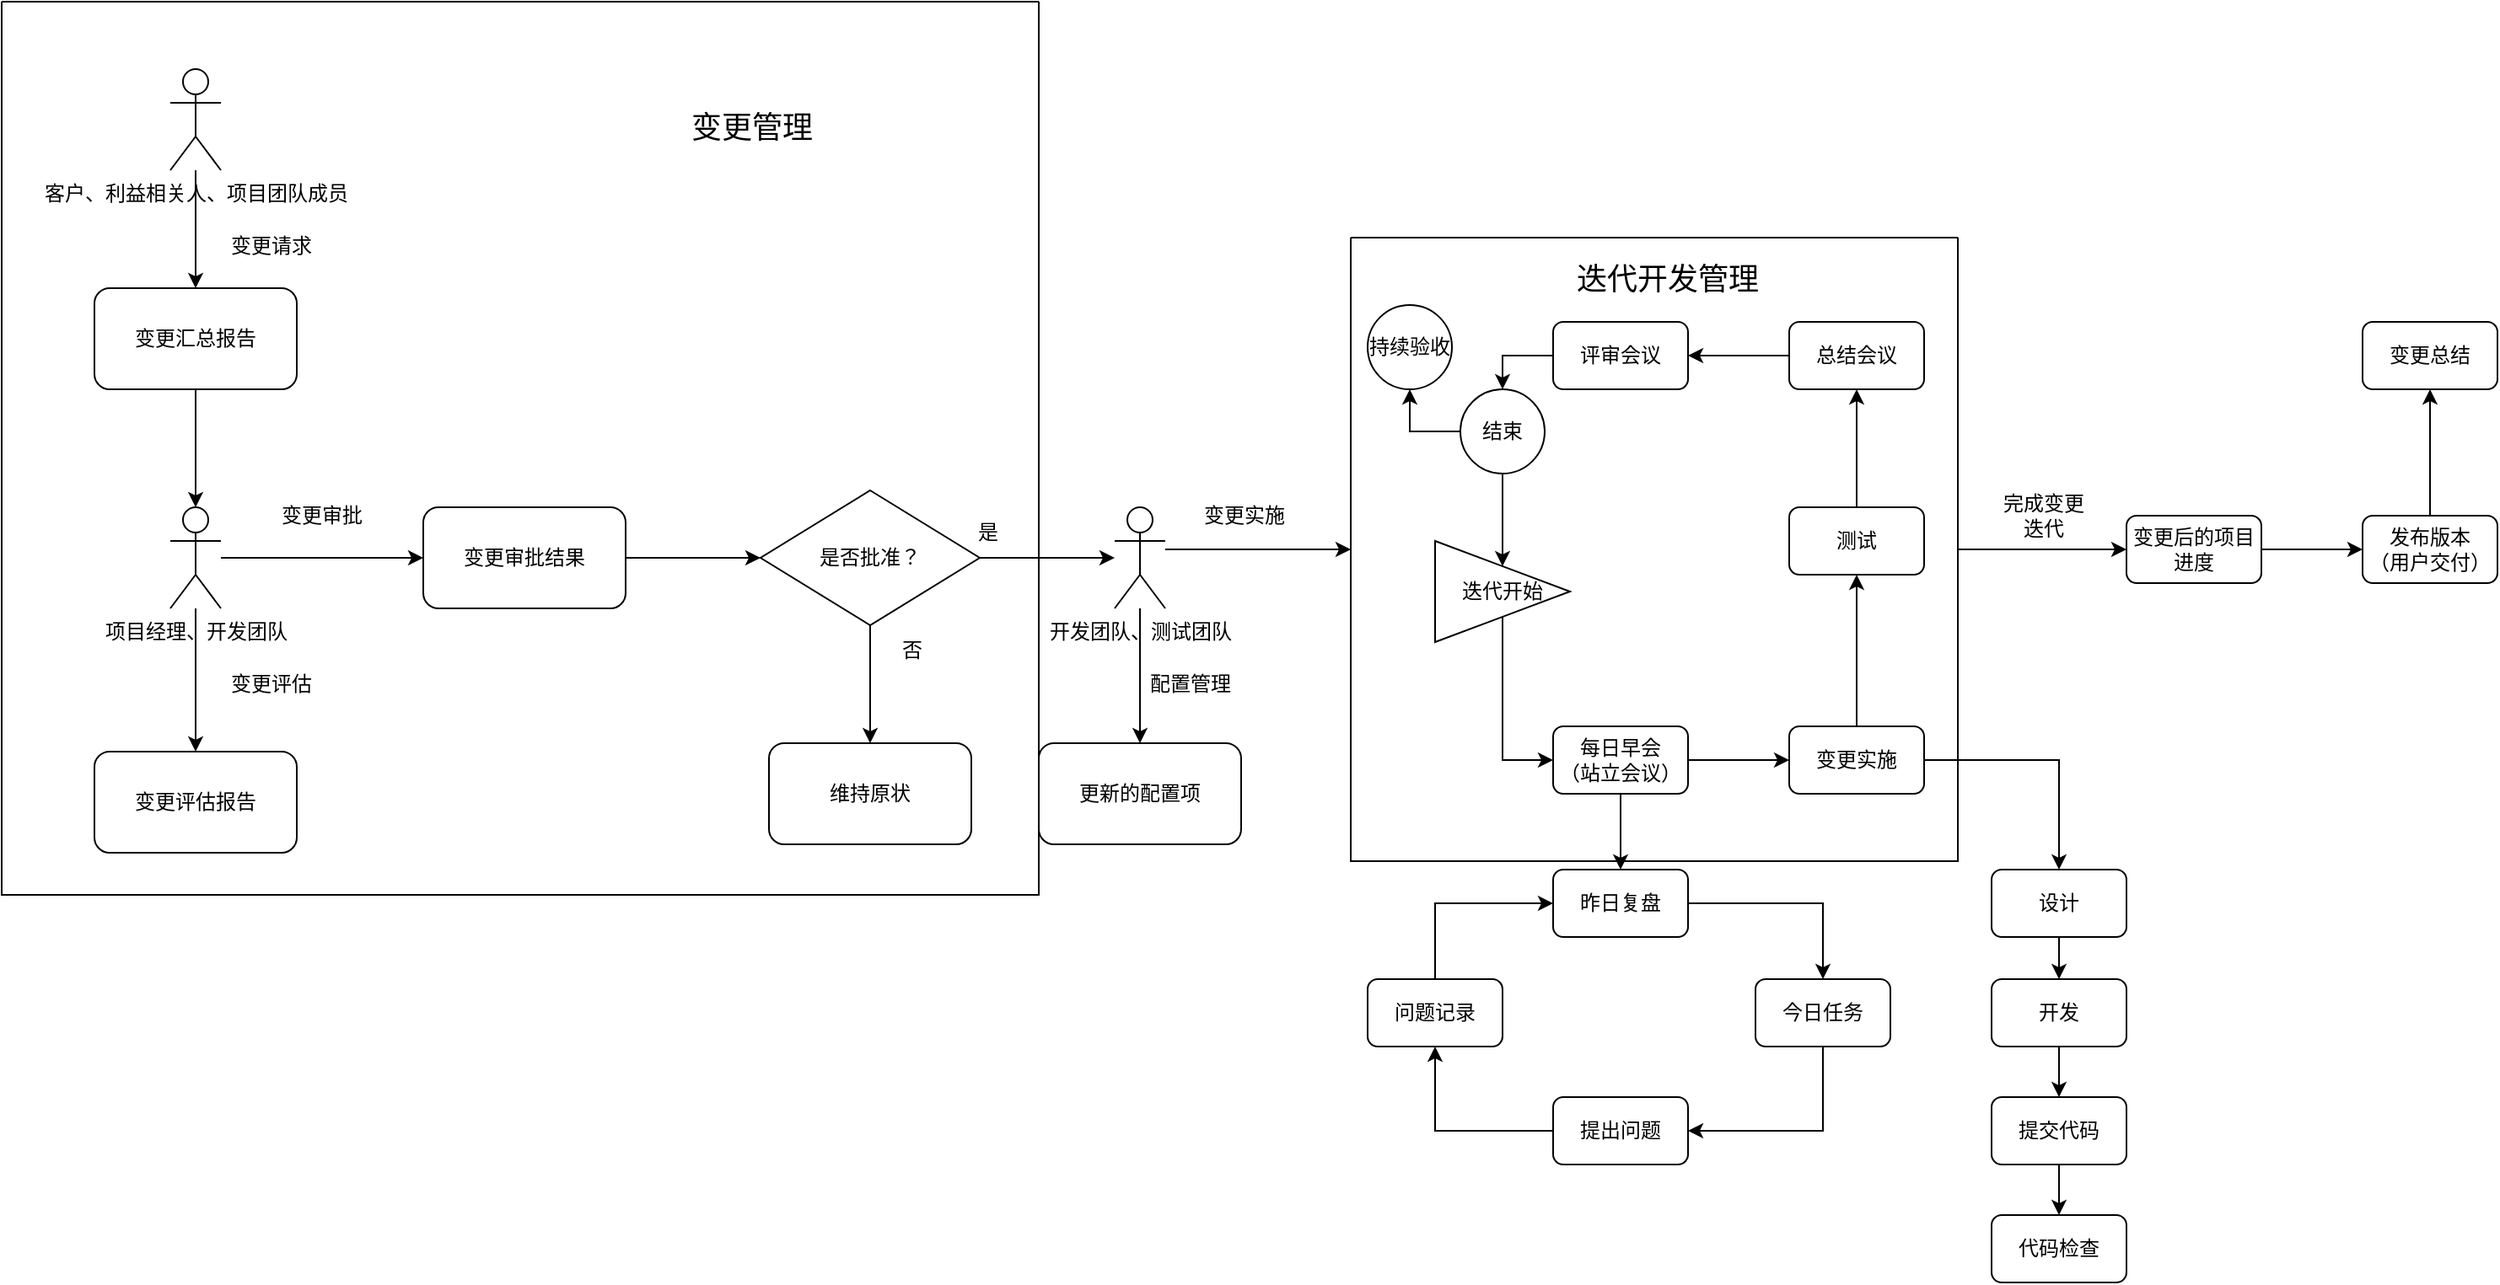 <mxfile version="20.6.2" type="device"><diagram id="OCLZa3RbdGmKMOxoIMAp" name="第 1 页"><mxGraphModel dx="1826" dy="896" grid="1" gridSize="10" guides="1" tooltips="1" connect="1" arrows="1" fold="1" page="1" pageScale="1" pageWidth="827" pageHeight="1169" math="0" shadow="0"><root><mxCell id="0"/><mxCell id="1" parent="0"/><mxCell id="fQ48hu80T71xV0lJ7l1F-4" style="edgeStyle=orthogonalEdgeStyle;rounded=0;orthogonalLoop=1;jettySize=auto;html=1;" edge="1" parent="1" source="fQ48hu80T71xV0lJ7l1F-1" target="fQ48hu80T71xV0lJ7l1F-3"><mxGeometry relative="1" as="geometry"/></mxCell><mxCell id="fQ48hu80T71xV0lJ7l1F-1" value="客户、利益相关人、项目团队成员" style="shape=umlActor;verticalLabelPosition=bottom;verticalAlign=top;html=1;" vertex="1" parent="1"><mxGeometry x="160" y="180" width="30" height="60" as="geometry"/></mxCell><mxCell id="fQ48hu80T71xV0lJ7l1F-8" style="edgeStyle=orthogonalEdgeStyle;rounded=0;orthogonalLoop=1;jettySize=auto;html=1;entryX=0.5;entryY=0;entryDx=0;entryDy=0;entryPerimeter=0;" edge="1" parent="1" source="fQ48hu80T71xV0lJ7l1F-3" target="fQ48hu80T71xV0lJ7l1F-5"><mxGeometry relative="1" as="geometry"/></mxCell><mxCell id="fQ48hu80T71xV0lJ7l1F-3" value="变更汇总报告" style="rounded=1;whiteSpace=wrap;html=1;" vertex="1" parent="1"><mxGeometry x="115" y="310" width="120" height="60" as="geometry"/></mxCell><mxCell id="fQ48hu80T71xV0lJ7l1F-12" style="edgeStyle=orthogonalEdgeStyle;rounded=0;orthogonalLoop=1;jettySize=auto;html=1;" edge="1" parent="1" source="fQ48hu80T71xV0lJ7l1F-5" target="fQ48hu80T71xV0lJ7l1F-11"><mxGeometry relative="1" as="geometry"/></mxCell><mxCell id="fQ48hu80T71xV0lJ7l1F-15" style="edgeStyle=orthogonalEdgeStyle;rounded=0;orthogonalLoop=1;jettySize=auto;html=1;entryX=0;entryY=0.5;entryDx=0;entryDy=0;" edge="1" parent="1" source="fQ48hu80T71xV0lJ7l1F-5" target="fQ48hu80T71xV0lJ7l1F-13"><mxGeometry relative="1" as="geometry"/></mxCell><mxCell id="fQ48hu80T71xV0lJ7l1F-5" value="项目经理、开发团队" style="shape=umlActor;verticalLabelPosition=bottom;verticalAlign=top;html=1;" vertex="1" parent="1"><mxGeometry x="160" y="440" width="30" height="60" as="geometry"/></mxCell><mxCell id="fQ48hu80T71xV0lJ7l1F-9" value="变更请求" style="text;html=1;strokeColor=none;fillColor=none;align=center;verticalAlign=middle;whiteSpace=wrap;rounded=0;" vertex="1" parent="1"><mxGeometry x="190" y="270" width="60" height="30" as="geometry"/></mxCell><mxCell id="fQ48hu80T71xV0lJ7l1F-10" value="变更评估" style="text;html=1;strokeColor=none;fillColor=none;align=center;verticalAlign=middle;whiteSpace=wrap;rounded=0;" vertex="1" parent="1"><mxGeometry x="190" y="530" width="60" height="30" as="geometry"/></mxCell><mxCell id="fQ48hu80T71xV0lJ7l1F-11" value="变更评估报告" style="rounded=1;whiteSpace=wrap;html=1;" vertex="1" parent="1"><mxGeometry x="115" y="585" width="120" height="60" as="geometry"/></mxCell><mxCell id="fQ48hu80T71xV0lJ7l1F-23" style="edgeStyle=orthogonalEdgeStyle;rounded=0;orthogonalLoop=1;jettySize=auto;html=1;entryX=0;entryY=0.5;entryDx=0;entryDy=0;" edge="1" parent="1" source="fQ48hu80T71xV0lJ7l1F-13" target="fQ48hu80T71xV0lJ7l1F-22"><mxGeometry relative="1" as="geometry"/></mxCell><mxCell id="fQ48hu80T71xV0lJ7l1F-13" value="变更审批结果" style="rounded=1;whiteSpace=wrap;html=1;" vertex="1" parent="1"><mxGeometry x="310" y="440" width="120" height="60" as="geometry"/></mxCell><mxCell id="fQ48hu80T71xV0lJ7l1F-16" value="变更审批" style="text;html=1;strokeColor=none;fillColor=none;align=center;verticalAlign=middle;whiteSpace=wrap;rounded=0;" vertex="1" parent="1"><mxGeometry x="220" y="430" width="60" height="30" as="geometry"/></mxCell><mxCell id="fQ48hu80T71xV0lJ7l1F-18" value="" style="swimlane;startSize=0;" vertex="1" parent="1"><mxGeometry x="60" y="140" width="615" height="530" as="geometry"/></mxCell><mxCell id="fQ48hu80T71xV0lJ7l1F-24" value="是" style="text;html=1;strokeColor=none;fillColor=none;align=center;verticalAlign=middle;whiteSpace=wrap;rounded=0;" vertex="1" parent="fQ48hu80T71xV0lJ7l1F-18"><mxGeometry x="555" y="300" width="60" height="30" as="geometry"/></mxCell><mxCell id="fQ48hu80T71xV0lJ7l1F-28" value="否" style="text;html=1;strokeColor=none;fillColor=none;align=center;verticalAlign=middle;whiteSpace=wrap;rounded=0;" vertex="1" parent="fQ48hu80T71xV0lJ7l1F-18"><mxGeometry x="510" y="370" width="60" height="30" as="geometry"/></mxCell><mxCell id="fQ48hu80T71xV0lJ7l1F-90" value="&lt;font style=&quot;font-size: 18px;&quot;&gt;变更管理&lt;/font&gt;" style="text;html=1;strokeColor=none;fillColor=none;align=center;verticalAlign=middle;whiteSpace=wrap;rounded=0;" vertex="1" parent="fQ48hu80T71xV0lJ7l1F-18"><mxGeometry x="400" y="60" width="90" height="30" as="geometry"/></mxCell><mxCell id="fQ48hu80T71xV0lJ7l1F-38" style="edgeStyle=orthogonalEdgeStyle;rounded=0;orthogonalLoop=1;jettySize=auto;html=1;entryX=0.5;entryY=0;entryDx=0;entryDy=0;" edge="1" parent="1" source="fQ48hu80T71xV0lJ7l1F-20" target="fQ48hu80T71xV0lJ7l1F-36"><mxGeometry relative="1" as="geometry"/></mxCell><mxCell id="fQ48hu80T71xV0lJ7l1F-20" value="开发团队、测试团队" style="shape=umlActor;verticalLabelPosition=bottom;verticalAlign=top;html=1;" vertex="1" parent="1"><mxGeometry x="720" y="440" width="30" height="60" as="geometry"/></mxCell><mxCell id="fQ48hu80T71xV0lJ7l1F-25" style="edgeStyle=orthogonalEdgeStyle;rounded=0;orthogonalLoop=1;jettySize=auto;html=1;" edge="1" parent="1" source="fQ48hu80T71xV0lJ7l1F-22" target="fQ48hu80T71xV0lJ7l1F-20"><mxGeometry relative="1" as="geometry"/></mxCell><mxCell id="fQ48hu80T71xV0lJ7l1F-27" style="edgeStyle=orthogonalEdgeStyle;rounded=0;orthogonalLoop=1;jettySize=auto;html=1;entryX=0.5;entryY=0;entryDx=0;entryDy=0;" edge="1" parent="1" source="fQ48hu80T71xV0lJ7l1F-22" target="fQ48hu80T71xV0lJ7l1F-26"><mxGeometry relative="1" as="geometry"/></mxCell><mxCell id="fQ48hu80T71xV0lJ7l1F-22" value="是否批准？" style="rhombus;whiteSpace=wrap;html=1;" vertex="1" parent="1"><mxGeometry x="510" y="430" width="130" height="80" as="geometry"/></mxCell><mxCell id="fQ48hu80T71xV0lJ7l1F-26" value="维持原状" style="rounded=1;whiteSpace=wrap;html=1;" vertex="1" parent="1"><mxGeometry x="515" y="580" width="120" height="60" as="geometry"/></mxCell><mxCell id="fQ48hu80T71xV0lJ7l1F-31" value="变更实施" style="text;html=1;strokeColor=none;fillColor=none;align=center;verticalAlign=middle;whiteSpace=wrap;rounded=0;" vertex="1" parent="1"><mxGeometry x="767" y="430" width="60" height="30" as="geometry"/></mxCell><mxCell id="fQ48hu80T71xV0lJ7l1F-36" value="更新的配置项" style="rounded=1;whiteSpace=wrap;html=1;" vertex="1" parent="1"><mxGeometry x="675" y="580" width="120" height="60" as="geometry"/></mxCell><mxCell id="fQ48hu80T71xV0lJ7l1F-37" value="配置管理" style="text;html=1;strokeColor=none;fillColor=none;align=center;verticalAlign=middle;whiteSpace=wrap;rounded=0;" vertex="1" parent="1"><mxGeometry x="735" y="530" width="60" height="30" as="geometry"/></mxCell><mxCell id="fQ48hu80T71xV0lJ7l1F-39" style="edgeStyle=orthogonalEdgeStyle;rounded=0;orthogonalLoop=1;jettySize=auto;html=1;entryX=0;entryY=0.5;entryDx=0;entryDy=0;" edge="1" parent="1" source="fQ48hu80T71xV0lJ7l1F-40" target="fQ48hu80T71xV0lJ7l1F-43"><mxGeometry relative="1" as="geometry"/></mxCell><mxCell id="fQ48hu80T71xV0lJ7l1F-40" value="迭代开始" style="triangle;whiteSpace=wrap;html=1;" vertex="1" parent="1"><mxGeometry x="910" y="460" width="80" height="60" as="geometry"/></mxCell><mxCell id="fQ48hu80T71xV0lJ7l1F-41" style="edgeStyle=orthogonalEdgeStyle;rounded=0;orthogonalLoop=1;jettySize=auto;html=1;entryX=0;entryY=0.5;entryDx=0;entryDy=0;" edge="1" parent="1" source="fQ48hu80T71xV0lJ7l1F-43" target="fQ48hu80T71xV0lJ7l1F-46"><mxGeometry relative="1" as="geometry"/></mxCell><mxCell id="fQ48hu80T71xV0lJ7l1F-42" style="edgeStyle=orthogonalEdgeStyle;rounded=0;orthogonalLoop=1;jettySize=auto;html=1;entryX=0.5;entryY=0;entryDx=0;entryDy=0;" edge="1" parent="1" source="fQ48hu80T71xV0lJ7l1F-43" target="fQ48hu80T71xV0lJ7l1F-58"><mxGeometry relative="1" as="geometry"/></mxCell><mxCell id="fQ48hu80T71xV0lJ7l1F-43" value="每日早会&lt;br&gt;（站立会议）" style="rounded=1;whiteSpace=wrap;html=1;" vertex="1" parent="1"><mxGeometry x="980" y="570" width="80" height="40" as="geometry"/></mxCell><mxCell id="fQ48hu80T71xV0lJ7l1F-44" style="edgeStyle=orthogonalEdgeStyle;rounded=0;orthogonalLoop=1;jettySize=auto;html=1;" edge="1" parent="1" source="fQ48hu80T71xV0lJ7l1F-46" target="fQ48hu80T71xV0lJ7l1F-48"><mxGeometry relative="1" as="geometry"/></mxCell><mxCell id="fQ48hu80T71xV0lJ7l1F-45" style="edgeStyle=orthogonalEdgeStyle;rounded=0;orthogonalLoop=1;jettySize=auto;html=1;" edge="1" parent="1" source="fQ48hu80T71xV0lJ7l1F-46" target="fQ48hu80T71xV0lJ7l1F-66"><mxGeometry relative="1" as="geometry"/></mxCell><mxCell id="fQ48hu80T71xV0lJ7l1F-46" value="变更实施" style="rounded=1;whiteSpace=wrap;html=1;" vertex="1" parent="1"><mxGeometry x="1120" y="570" width="80" height="40" as="geometry"/></mxCell><mxCell id="fQ48hu80T71xV0lJ7l1F-47" style="edgeStyle=orthogonalEdgeStyle;rounded=0;orthogonalLoop=1;jettySize=auto;html=1;entryX=0.5;entryY=1;entryDx=0;entryDy=0;" edge="1" parent="1" source="fQ48hu80T71xV0lJ7l1F-48" target="fQ48hu80T71xV0lJ7l1F-50"><mxGeometry relative="1" as="geometry"/></mxCell><mxCell id="fQ48hu80T71xV0lJ7l1F-48" value="测试" style="rounded=1;whiteSpace=wrap;html=1;" vertex="1" parent="1"><mxGeometry x="1120" y="440" width="80" height="40" as="geometry"/></mxCell><mxCell id="fQ48hu80T71xV0lJ7l1F-49" style="edgeStyle=orthogonalEdgeStyle;rounded=0;orthogonalLoop=1;jettySize=auto;html=1;entryX=1;entryY=0.5;entryDx=0;entryDy=0;" edge="1" parent="1" source="fQ48hu80T71xV0lJ7l1F-50" target="fQ48hu80T71xV0lJ7l1F-52"><mxGeometry relative="1" as="geometry"/></mxCell><mxCell id="fQ48hu80T71xV0lJ7l1F-50" value="总结会议" style="rounded=1;whiteSpace=wrap;html=1;" vertex="1" parent="1"><mxGeometry x="1120" y="330" width="80" height="40" as="geometry"/></mxCell><mxCell id="fQ48hu80T71xV0lJ7l1F-51" style="edgeStyle=orthogonalEdgeStyle;rounded=0;orthogonalLoop=1;jettySize=auto;html=1;entryX=0.5;entryY=0;entryDx=0;entryDy=0;" edge="1" parent="1" source="fQ48hu80T71xV0lJ7l1F-52" target="fQ48hu80T71xV0lJ7l1F-55"><mxGeometry relative="1" as="geometry"/></mxCell><mxCell id="fQ48hu80T71xV0lJ7l1F-52" value="评审会议" style="rounded=1;whiteSpace=wrap;html=1;" vertex="1" parent="1"><mxGeometry x="980" y="330" width="80" height="40" as="geometry"/></mxCell><mxCell id="fQ48hu80T71xV0lJ7l1F-53" style="edgeStyle=orthogonalEdgeStyle;rounded=0;orthogonalLoop=1;jettySize=auto;html=1;entryX=0.5;entryY=0;entryDx=0;entryDy=0;" edge="1" parent="1" source="fQ48hu80T71xV0lJ7l1F-55" target="fQ48hu80T71xV0lJ7l1F-40"><mxGeometry relative="1" as="geometry"/></mxCell><mxCell id="fQ48hu80T71xV0lJ7l1F-54" style="edgeStyle=orthogonalEdgeStyle;rounded=0;orthogonalLoop=1;jettySize=auto;html=1;entryX=0.5;entryY=1;entryDx=0;entryDy=0;" edge="1" parent="1" source="fQ48hu80T71xV0lJ7l1F-55" target="fQ48hu80T71xV0lJ7l1F-56"><mxGeometry relative="1" as="geometry"/></mxCell><mxCell id="fQ48hu80T71xV0lJ7l1F-55" value="结束" style="ellipse;whiteSpace=wrap;html=1;aspect=fixed;" vertex="1" parent="1"><mxGeometry x="925" y="370" width="50" height="50" as="geometry"/></mxCell><mxCell id="fQ48hu80T71xV0lJ7l1F-56" value="持续验收" style="ellipse;whiteSpace=wrap;html=1;aspect=fixed;" vertex="1" parent="1"><mxGeometry x="870" y="320" width="50" height="50" as="geometry"/></mxCell><mxCell id="fQ48hu80T71xV0lJ7l1F-57" style="edgeStyle=orthogonalEdgeStyle;rounded=0;orthogonalLoop=1;jettySize=auto;html=1;" edge="1" parent="1" source="fQ48hu80T71xV0lJ7l1F-58" target="fQ48hu80T71xV0lJ7l1F-60"><mxGeometry relative="1" as="geometry"/></mxCell><mxCell id="fQ48hu80T71xV0lJ7l1F-58" value="昨日复盘" style="rounded=1;whiteSpace=wrap;html=1;" vertex="1" parent="1"><mxGeometry x="980" y="655" width="80" height="40" as="geometry"/></mxCell><mxCell id="fQ48hu80T71xV0lJ7l1F-59" style="edgeStyle=orthogonalEdgeStyle;rounded=0;orthogonalLoop=1;jettySize=auto;html=1;exitX=0.5;exitY=1;exitDx=0;exitDy=0;entryX=1;entryY=0.5;entryDx=0;entryDy=0;" edge="1" parent="1" source="fQ48hu80T71xV0lJ7l1F-60" target="fQ48hu80T71xV0lJ7l1F-62"><mxGeometry relative="1" as="geometry"/></mxCell><mxCell id="fQ48hu80T71xV0lJ7l1F-60" value="今日任务" style="rounded=1;whiteSpace=wrap;html=1;" vertex="1" parent="1"><mxGeometry x="1100" y="720" width="80" height="40" as="geometry"/></mxCell><mxCell id="fQ48hu80T71xV0lJ7l1F-61" style="edgeStyle=orthogonalEdgeStyle;rounded=0;orthogonalLoop=1;jettySize=auto;html=1;entryX=0.5;entryY=1;entryDx=0;entryDy=0;" edge="1" parent="1" source="fQ48hu80T71xV0lJ7l1F-62" target="fQ48hu80T71xV0lJ7l1F-63"><mxGeometry relative="1" as="geometry"/></mxCell><mxCell id="fQ48hu80T71xV0lJ7l1F-62" value="提出问题" style="rounded=1;whiteSpace=wrap;html=1;" vertex="1" parent="1"><mxGeometry x="980" y="790" width="80" height="40" as="geometry"/></mxCell><mxCell id="fQ48hu80T71xV0lJ7l1F-63" value="问题记录" style="rounded=1;whiteSpace=wrap;html=1;" vertex="1" parent="1"><mxGeometry x="870" y="720" width="80" height="40" as="geometry"/></mxCell><mxCell id="fQ48hu80T71xV0lJ7l1F-64" value="" style="endArrow=classic;html=1;rounded=0;exitX=0.5;exitY=0;exitDx=0;exitDy=0;entryX=0;entryY=0.5;entryDx=0;entryDy=0;" edge="1" parent="1" source="fQ48hu80T71xV0lJ7l1F-63" target="fQ48hu80T71xV0lJ7l1F-58"><mxGeometry width="50" height="50" relative="1" as="geometry"><mxPoint x="885" y="680" as="sourcePoint"/><mxPoint x="935" y="630" as="targetPoint"/><Array as="points"><mxPoint x="910" y="675"/></Array></mxGeometry></mxCell><mxCell id="fQ48hu80T71xV0lJ7l1F-65" style="edgeStyle=orthogonalEdgeStyle;rounded=0;orthogonalLoop=1;jettySize=auto;html=1;entryX=0.5;entryY=0;entryDx=0;entryDy=0;" edge="1" parent="1" source="fQ48hu80T71xV0lJ7l1F-66" target="fQ48hu80T71xV0lJ7l1F-68"><mxGeometry relative="1" as="geometry"/></mxCell><mxCell id="fQ48hu80T71xV0lJ7l1F-66" value="设计" style="rounded=1;whiteSpace=wrap;html=1;" vertex="1" parent="1"><mxGeometry x="1240" y="655" width="80" height="40" as="geometry"/></mxCell><mxCell id="fQ48hu80T71xV0lJ7l1F-67" style="edgeStyle=orthogonalEdgeStyle;rounded=0;orthogonalLoop=1;jettySize=auto;html=1;entryX=0.5;entryY=0;entryDx=0;entryDy=0;" edge="1" parent="1" source="fQ48hu80T71xV0lJ7l1F-68" target="fQ48hu80T71xV0lJ7l1F-70"><mxGeometry relative="1" as="geometry"/></mxCell><mxCell id="fQ48hu80T71xV0lJ7l1F-68" value="开发" style="rounded=1;whiteSpace=wrap;html=1;" vertex="1" parent="1"><mxGeometry x="1240" y="720" width="80" height="40" as="geometry"/></mxCell><mxCell id="fQ48hu80T71xV0lJ7l1F-69" style="edgeStyle=orthogonalEdgeStyle;rounded=0;orthogonalLoop=1;jettySize=auto;html=1;entryX=0.5;entryY=0;entryDx=0;entryDy=0;" edge="1" parent="1" source="fQ48hu80T71xV0lJ7l1F-70" target="fQ48hu80T71xV0lJ7l1F-71"><mxGeometry relative="1" as="geometry"/></mxCell><mxCell id="fQ48hu80T71xV0lJ7l1F-70" value="提交代码" style="rounded=1;whiteSpace=wrap;html=1;" vertex="1" parent="1"><mxGeometry x="1240" y="790" width="80" height="40" as="geometry"/></mxCell><mxCell id="fQ48hu80T71xV0lJ7l1F-71" value="代码检查" style="rounded=1;whiteSpace=wrap;html=1;" vertex="1" parent="1"><mxGeometry x="1240" y="860" width="80" height="40" as="geometry"/></mxCell><mxCell id="fQ48hu80T71xV0lJ7l1F-84" style="edgeStyle=orthogonalEdgeStyle;rounded=0;orthogonalLoop=1;jettySize=auto;html=1;entryX=0;entryY=0.5;entryDx=0;entryDy=0;" edge="1" parent="1" source="fQ48hu80T71xV0lJ7l1F-73" target="fQ48hu80T71xV0lJ7l1F-82"><mxGeometry relative="1" as="geometry"/></mxCell><mxCell id="fQ48hu80T71xV0lJ7l1F-73" value="" style="swimlane;startSize=0;" vertex="1" parent="1"><mxGeometry x="860" y="280" width="360" height="370" as="geometry"/></mxCell><mxCell id="fQ48hu80T71xV0lJ7l1F-74" value="&lt;font style=&quot;font-size: 18px;&quot;&gt;迭代开发管理&lt;/font&gt;" style="text;html=1;strokeColor=none;fillColor=none;align=center;verticalAlign=middle;whiteSpace=wrap;rounded=0;" vertex="1" parent="fQ48hu80T71xV0lJ7l1F-73"><mxGeometry x="130" y="10" width="116" height="30" as="geometry"/></mxCell><mxCell id="fQ48hu80T71xV0lJ7l1F-75" style="edgeStyle=orthogonalEdgeStyle;rounded=0;orthogonalLoop=1;jettySize=auto;html=1;entryX=0.5;entryY=1;entryDx=0;entryDy=0;fontSize=18;" edge="1" parent="1" source="fQ48hu80T71xV0lJ7l1F-76" target="fQ48hu80T71xV0lJ7l1F-78"><mxGeometry relative="1" as="geometry"/></mxCell><mxCell id="fQ48hu80T71xV0lJ7l1F-76" value="发布版本&lt;br&gt;（用户交付）" style="rounded=1;whiteSpace=wrap;html=1;" vertex="1" parent="1"><mxGeometry x="1460" y="445" width="80" height="40" as="geometry"/></mxCell><mxCell id="fQ48hu80T71xV0lJ7l1F-77" value="完成变更迭代" style="text;html=1;strokeColor=none;fillColor=none;align=center;verticalAlign=middle;whiteSpace=wrap;rounded=0;" vertex="1" parent="1"><mxGeometry x="1241" y="430" width="60" height="30" as="geometry"/></mxCell><mxCell id="fQ48hu80T71xV0lJ7l1F-78" value="变更总结" style="rounded=1;whiteSpace=wrap;html=1;" vertex="1" parent="1"><mxGeometry x="1460" y="330" width="80" height="40" as="geometry"/></mxCell><mxCell id="fQ48hu80T71xV0lJ7l1F-81" value="" style="endArrow=classic;html=1;rounded=0;entryX=0;entryY=0.5;entryDx=0;entryDy=0;" edge="1" parent="1" target="fQ48hu80T71xV0lJ7l1F-73"><mxGeometry width="50" height="50" relative="1" as="geometry"><mxPoint x="750" y="465" as="sourcePoint"/><mxPoint x="840" y="440" as="targetPoint"/></mxGeometry></mxCell><mxCell id="fQ48hu80T71xV0lJ7l1F-86" style="edgeStyle=orthogonalEdgeStyle;rounded=0;orthogonalLoop=1;jettySize=auto;html=1;entryX=0;entryY=0.5;entryDx=0;entryDy=0;" edge="1" parent="1" source="fQ48hu80T71xV0lJ7l1F-82" target="fQ48hu80T71xV0lJ7l1F-76"><mxGeometry relative="1" as="geometry"/></mxCell><mxCell id="fQ48hu80T71xV0lJ7l1F-82" value="变更后的项目进度" style="rounded=1;whiteSpace=wrap;html=1;" vertex="1" parent="1"><mxGeometry x="1320" y="445" width="80" height="40" as="geometry"/></mxCell></root></mxGraphModel></diagram></mxfile>